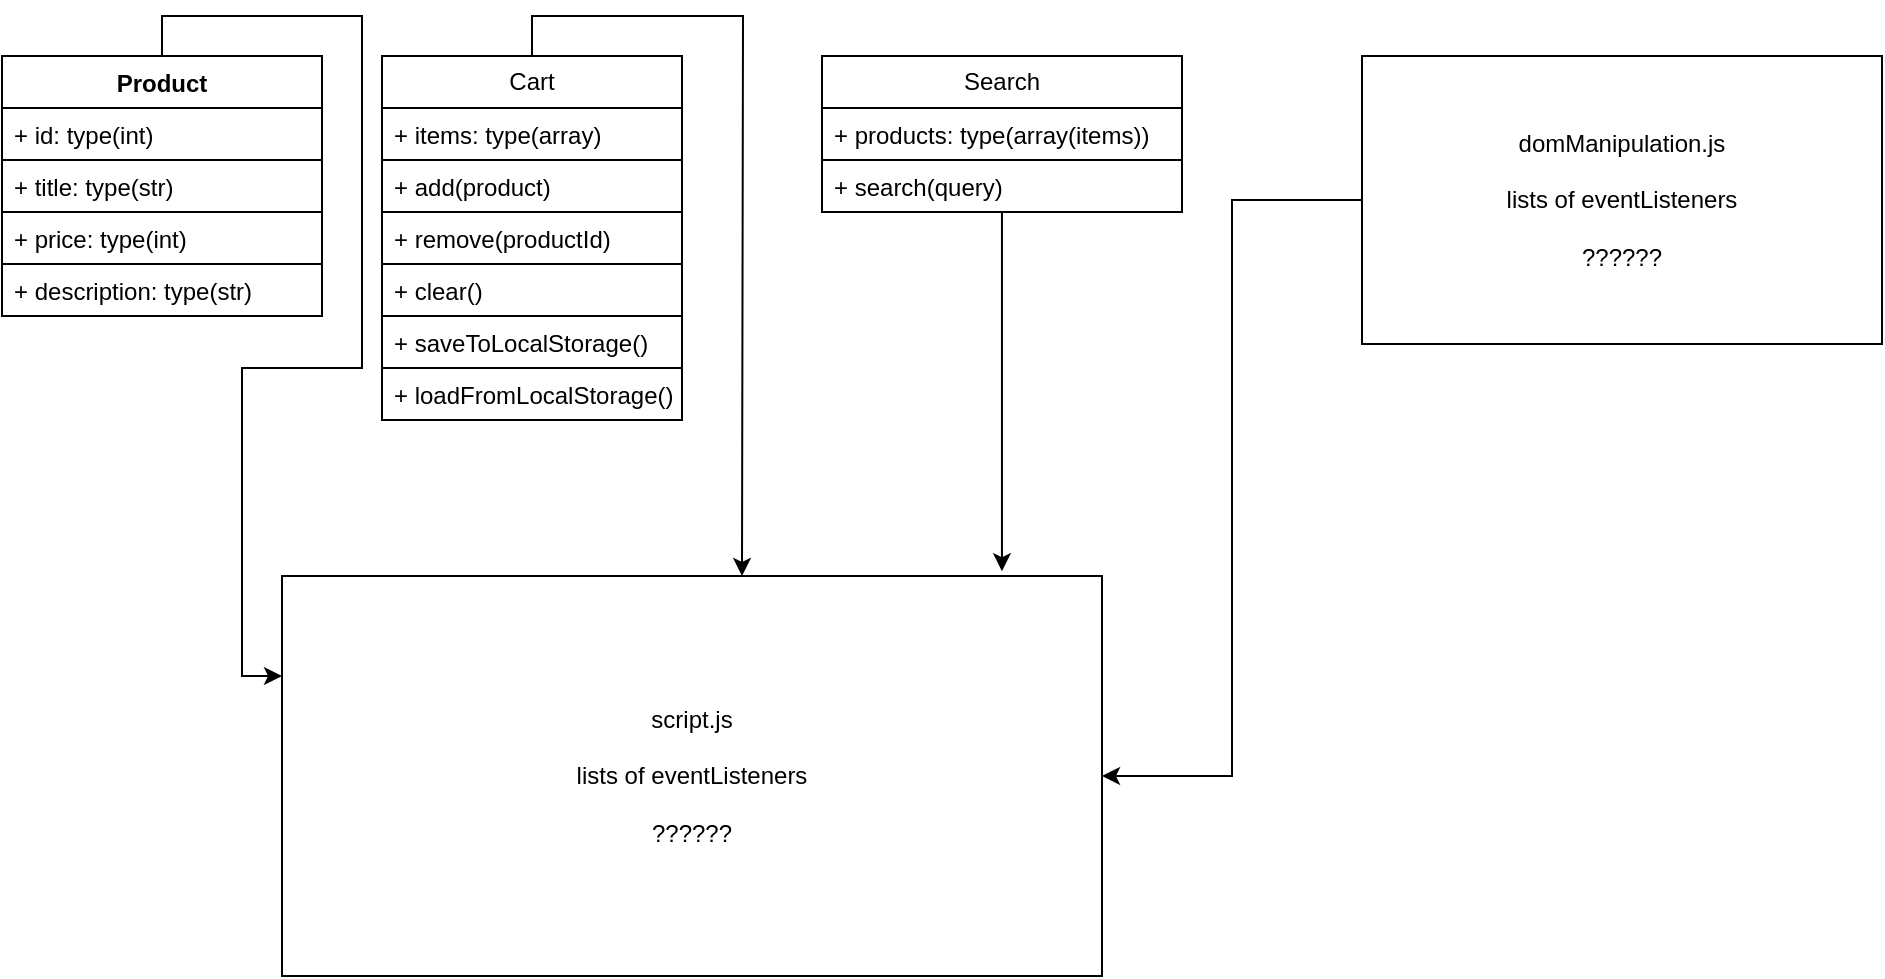 <mxfile version="21.7.2" type="device">
  <diagram name="Страница — 1" id="hqCRXLt2nTn-pFonILt8">
    <mxGraphModel dx="1247" dy="618" grid="1" gridSize="10" guides="1" tooltips="1" connect="1" arrows="1" fold="1" page="1" pageScale="1" pageWidth="827" pageHeight="1169" math="0" shadow="0">
      <root>
        <mxCell id="0" />
        <mxCell id="1" parent="0" />
        <mxCell id="o7zH_zK191lZ_7UHFyVz-36" style="edgeStyle=orthogonalEdgeStyle;rounded=0;orthogonalLoop=1;jettySize=auto;html=1;exitX=0.5;exitY=0;exitDx=0;exitDy=0;entryX=0;entryY=0.25;entryDx=0;entryDy=0;" edge="1" parent="1" source="o7zH_zK191lZ_7UHFyVz-1" target="o7zH_zK191lZ_7UHFyVz-35">
          <mxGeometry relative="1" as="geometry" />
        </mxCell>
        <mxCell id="o7zH_zK191lZ_7UHFyVz-1" value="Product" style="swimlane;fontStyle=1;align=center;verticalAlign=top;childLayout=stackLayout;horizontal=1;startSize=26;horizontalStack=0;resizeParent=1;resizeParentMax=0;resizeLast=0;collapsible=1;marginBottom=0;whiteSpace=wrap;html=1;" vertex="1" parent="1">
          <mxGeometry x="30" y="90" width="160" height="52" as="geometry">
            <mxRectangle x="30" y="90" width="90" height="30" as="alternateBounds" />
          </mxGeometry>
        </mxCell>
        <mxCell id="o7zH_zK191lZ_7UHFyVz-2" value="+ id: type(int)" style="text;strokeColor=none;fillColor=none;align=left;verticalAlign=top;spacingLeft=4;spacingRight=4;overflow=hidden;rotatable=0;points=[[0,0.5],[1,0.5]];portConstraint=eastwest;whiteSpace=wrap;html=1;" vertex="1" parent="o7zH_zK191lZ_7UHFyVz-1">
          <mxGeometry y="26" width="160" height="26" as="geometry" />
        </mxCell>
        <mxCell id="o7zH_zK191lZ_7UHFyVz-6" value="+ title: type(str)" style="text;strokeColor=default;fillColor=none;align=left;verticalAlign=top;spacingLeft=4;spacingRight=4;overflow=hidden;rotatable=0;points=[[0,0.5],[1,0.5]];portConstraint=eastwest;whiteSpace=wrap;html=1;" vertex="1" parent="1">
          <mxGeometry x="30" y="142" width="160" height="26" as="geometry" />
        </mxCell>
        <mxCell id="o7zH_zK191lZ_7UHFyVz-7" value="+ price: type(int)" style="text;strokeColor=default;fillColor=none;align=left;verticalAlign=top;spacingLeft=4;spacingRight=4;overflow=hidden;rotatable=0;points=[[0,0.5],[1,0.5]];portConstraint=eastwest;whiteSpace=wrap;html=1;" vertex="1" parent="1">
          <mxGeometry x="30" y="168" width="160" height="26" as="geometry" />
        </mxCell>
        <mxCell id="o7zH_zK191lZ_7UHFyVz-8" value="+&amp;nbsp;description: type(str)" style="text;strokeColor=default;fillColor=none;align=left;verticalAlign=top;spacingLeft=4;spacingRight=4;overflow=hidden;rotatable=0;points=[[0,0.5],[1,0.5]];portConstraint=eastwest;whiteSpace=wrap;html=1;" vertex="1" parent="1">
          <mxGeometry x="30" y="194" width="160" height="26" as="geometry" />
        </mxCell>
        <mxCell id="o7zH_zK191lZ_7UHFyVz-38" style="edgeStyle=orthogonalEdgeStyle;rounded=0;orthogonalLoop=1;jettySize=auto;html=1;exitX=0.5;exitY=0;exitDx=0;exitDy=0;" edge="1" parent="1" source="o7zH_zK191lZ_7UHFyVz-20">
          <mxGeometry relative="1" as="geometry">
            <mxPoint x="400" y="350" as="targetPoint" />
          </mxGeometry>
        </mxCell>
        <mxCell id="o7zH_zK191lZ_7UHFyVz-20" value="Cart" style="swimlane;fontStyle=0;childLayout=stackLayout;horizontal=1;startSize=26;fillColor=none;horizontalStack=0;resizeParent=1;resizeParentMax=0;resizeLast=0;collapsible=1;marginBottom=0;whiteSpace=wrap;html=1;" vertex="1" parent="1">
          <mxGeometry x="220" y="90" width="150" height="104" as="geometry" />
        </mxCell>
        <mxCell id="o7zH_zK191lZ_7UHFyVz-21" value="+&amp;nbsp;items: type(array)" style="text;strokeColor=none;fillColor=none;align=left;verticalAlign=top;spacingLeft=4;spacingRight=4;overflow=hidden;rotatable=0;points=[[0,0.5],[1,0.5]];portConstraint=eastwest;whiteSpace=wrap;html=1;" vertex="1" parent="o7zH_zK191lZ_7UHFyVz-20">
          <mxGeometry y="26" width="150" height="26" as="geometry" />
        </mxCell>
        <mxCell id="o7zH_zK191lZ_7UHFyVz-22" value="+ add(product)" style="text;strokeColor=default;fillColor=none;align=left;verticalAlign=top;spacingLeft=4;spacingRight=4;overflow=hidden;rotatable=0;points=[[0,0.5],[1,0.5]];portConstraint=eastwest;whiteSpace=wrap;html=1;" vertex="1" parent="o7zH_zK191lZ_7UHFyVz-20">
          <mxGeometry y="52" width="150" height="26" as="geometry" />
        </mxCell>
        <mxCell id="o7zH_zK191lZ_7UHFyVz-23" value="+&amp;nbsp;remove(productId)" style="text;strokeColor=none;fillColor=none;align=left;verticalAlign=top;spacingLeft=4;spacingRight=4;overflow=hidden;rotatable=0;points=[[0,0.5],[1,0.5]];portConstraint=eastwest;whiteSpace=wrap;html=1;" vertex="1" parent="o7zH_zK191lZ_7UHFyVz-20">
          <mxGeometry y="78" width="150" height="26" as="geometry" />
        </mxCell>
        <mxCell id="o7zH_zK191lZ_7UHFyVz-24" value="+&amp;nbsp;clear()" style="text;strokeColor=default;fillColor=none;align=left;verticalAlign=top;spacingLeft=4;spacingRight=4;overflow=hidden;rotatable=0;points=[[0,0.5],[1,0.5]];portConstraint=eastwest;whiteSpace=wrap;html=1;" vertex="1" parent="1">
          <mxGeometry x="220" y="194" width="150" height="26" as="geometry" />
        </mxCell>
        <mxCell id="o7zH_zK191lZ_7UHFyVz-25" value="+ saveToLocalStorage()" style="text;strokeColor=default;fillColor=none;align=left;verticalAlign=top;spacingLeft=4;spacingRight=4;overflow=hidden;rotatable=0;points=[[0,0.5],[1,0.5]];portConstraint=eastwest;whiteSpace=wrap;html=1;" vertex="1" parent="1">
          <mxGeometry x="220" y="220" width="150" height="26" as="geometry" />
        </mxCell>
        <mxCell id="o7zH_zK191lZ_7UHFyVz-26" value="+&amp;nbsp;loadFromLocalStorage()" style="text;strokeColor=default;fillColor=none;align=left;verticalAlign=top;spacingLeft=4;spacingRight=4;overflow=hidden;rotatable=0;points=[[0,0.5],[1,0.5]];portConstraint=eastwest;whiteSpace=wrap;html=1;" vertex="1" parent="1">
          <mxGeometry x="220" y="246" width="150" height="26" as="geometry" />
        </mxCell>
        <mxCell id="o7zH_zK191lZ_7UHFyVz-40" style="edgeStyle=orthogonalEdgeStyle;rounded=0;orthogonalLoop=1;jettySize=auto;html=1;entryX=0.878;entryY=-0.012;entryDx=0;entryDy=0;entryPerimeter=0;" edge="1" parent="1" source="o7zH_zK191lZ_7UHFyVz-31" target="o7zH_zK191lZ_7UHFyVz-35">
          <mxGeometry relative="1" as="geometry" />
        </mxCell>
        <mxCell id="o7zH_zK191lZ_7UHFyVz-31" value="Search" style="swimlane;fontStyle=0;childLayout=stackLayout;horizontal=1;startSize=26;fillColor=none;horizontalStack=0;resizeParent=1;resizeParentMax=0;resizeLast=0;collapsible=1;marginBottom=0;whiteSpace=wrap;html=1;" vertex="1" parent="1">
          <mxGeometry x="440" y="90" width="180" height="78" as="geometry" />
        </mxCell>
        <mxCell id="o7zH_zK191lZ_7UHFyVz-32" value="+&amp;nbsp;products: type(array(items))" style="text;strokeColor=default;fillColor=none;align=left;verticalAlign=top;spacingLeft=4;spacingRight=4;overflow=hidden;rotatable=0;points=[[0,0.5],[1,0.5]];portConstraint=eastwest;whiteSpace=wrap;html=1;" vertex="1" parent="o7zH_zK191lZ_7UHFyVz-31">
          <mxGeometry y="26" width="180" height="26" as="geometry" />
        </mxCell>
        <mxCell id="o7zH_zK191lZ_7UHFyVz-33" value="+&amp;nbsp;search(query)" style="text;strokeColor=none;fillColor=none;align=left;verticalAlign=top;spacingLeft=4;spacingRight=4;overflow=hidden;rotatable=0;points=[[0,0.5],[1,0.5]];portConstraint=eastwest;whiteSpace=wrap;html=1;" vertex="1" parent="o7zH_zK191lZ_7UHFyVz-31">
          <mxGeometry y="52" width="180" height="26" as="geometry" />
        </mxCell>
        <mxCell id="o7zH_zK191lZ_7UHFyVz-35" value="script.js&lt;br&gt;&lt;br&gt;lists of eventListeners&lt;br style=&quot;border-color: var(--border-color);&quot;&gt;&lt;br style=&quot;border-color: var(--border-color);&quot;&gt;??????" style="rounded=0;whiteSpace=wrap;html=1;" vertex="1" parent="1">
          <mxGeometry x="170" y="350" width="410" height="200" as="geometry" />
        </mxCell>
        <mxCell id="o7zH_zK191lZ_7UHFyVz-45" style="edgeStyle=orthogonalEdgeStyle;rounded=0;orthogonalLoop=1;jettySize=auto;html=1;entryX=1;entryY=0.5;entryDx=0;entryDy=0;" edge="1" parent="1" source="o7zH_zK191lZ_7UHFyVz-44" target="o7zH_zK191lZ_7UHFyVz-35">
          <mxGeometry relative="1" as="geometry" />
        </mxCell>
        <mxCell id="o7zH_zK191lZ_7UHFyVz-44" value="domManipulation.js&lt;br&gt;&lt;br&gt;lists of eventListeners&lt;br&gt;&lt;br&gt;??????" style="rounded=0;whiteSpace=wrap;html=1;" vertex="1" parent="1">
          <mxGeometry x="710" y="90" width="260" height="144" as="geometry" />
        </mxCell>
      </root>
    </mxGraphModel>
  </diagram>
</mxfile>

